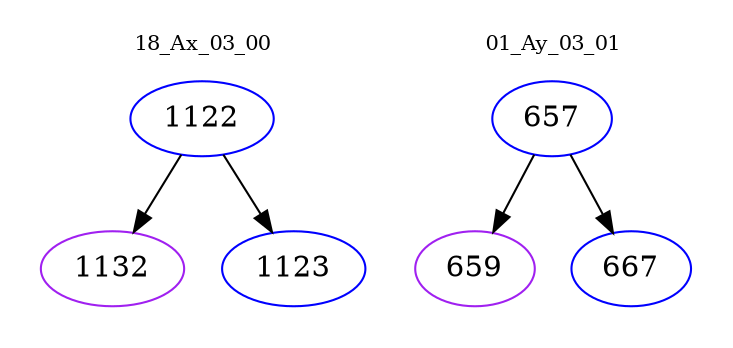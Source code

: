 digraph{
subgraph cluster_0 {
color = white
label = "18_Ax_03_00";
fontsize=10;
T0_1122 [label="1122", color="blue"]
T0_1122 -> T0_1132 [color="black"]
T0_1132 [label="1132", color="purple"]
T0_1122 -> T0_1123 [color="black"]
T0_1123 [label="1123", color="blue"]
}
subgraph cluster_1 {
color = white
label = "01_Ay_03_01";
fontsize=10;
T1_657 [label="657", color="blue"]
T1_657 -> T1_659 [color="black"]
T1_659 [label="659", color="purple"]
T1_657 -> T1_667 [color="black"]
T1_667 [label="667", color="blue"]
}
}
